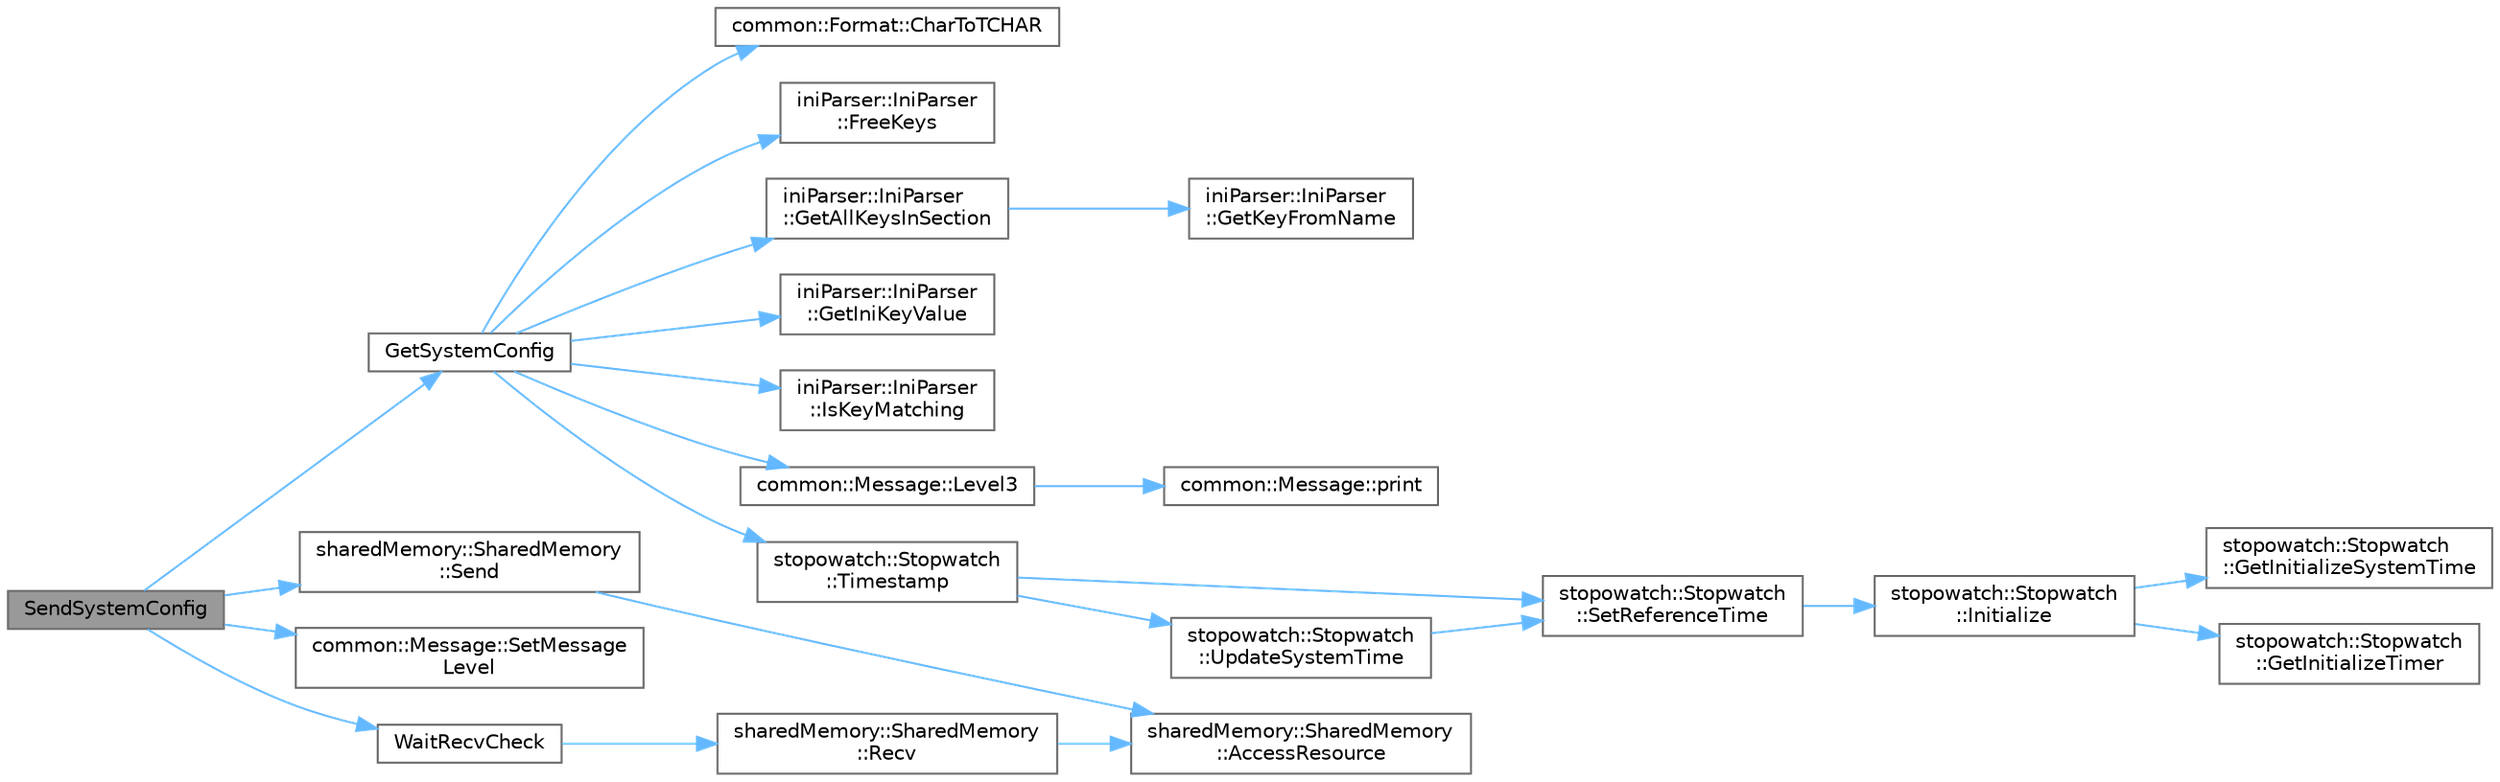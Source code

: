 digraph "SendSystemConfig"
{
 // LATEX_PDF_SIZE
  bgcolor="transparent";
  edge [fontname=Helvetica,fontsize=10,labelfontname=Helvetica,labelfontsize=10];
  node [fontname=Helvetica,fontsize=10,shape=box,height=0.2,width=0.4];
  rankdir="LR";
  Node1 [id="Node000001",label="SendSystemConfig",height=0.2,width=0.4,color="gray40", fillcolor="grey60", style="filled", fontcolor="black",tooltip="시스템 구성 정보를 전송합니다."];
  Node1 -> Node2 [id="edge1_Node000001_Node000002",color="steelblue1",style="solid",tooltip=" "];
  Node2 [id="Node000002",label="GetSystemConfig",height=0.2,width=0.4,color="grey40", fillcolor="white", style="filled",URL="$_win_app_8cpp.html#aee94903f757b096a3d7a3eacf58d8f2f",tooltip="시스템 구성 정보를 가져옵니다."];
  Node2 -> Node3 [id="edge2_Node000002_Node000003",color="steelblue1",style="solid",tooltip=" "];
  Node3 [id="Node000003",label="common::Format::CharToTCHAR",height=0.2,width=0.4,color="grey40", fillcolor="white", style="filled",URL="$classcommon_1_1_format.html#aa3b9e43ab2d7f4445c596e0f6b735a74",tooltip="char* 문자열을 TCHAR* 문자열로 변환하는 함수입니다."];
  Node2 -> Node4 [id="edge3_Node000002_Node000004",color="steelblue1",style="solid",tooltip=" "];
  Node4 [id="Node000004",label="iniParser::IniParser\l::FreeKeys",height=0.2,width=0.4,color="grey40", fillcolor="white", style="filled",URL="$classini_parser_1_1_ini_parser.html#a4498306f4340f406ad3d1f133f2a3a06",tooltip="GetAllKeysInSection 함수에서 반환된 동적 메모리를 해제하는 함수입니다."];
  Node2 -> Node5 [id="edge4_Node000002_Node000005",color="steelblue1",style="solid",tooltip=" "];
  Node5 [id="Node000005",label="iniParser::IniParser\l::GetAllKeysInSection",height=0.2,width=0.4,color="grey40", fillcolor="white", style="filled",URL="$classini_parser_1_1_ini_parser.html#a14ee5fb071a7c66a45d7d92ab325e48e",tooltip="INI 파일의 특정 섹션에서 모든 키를 가져오는 함수입니다."];
  Node5 -> Node6 [id="edge5_Node000005_Node000006",color="steelblue1",style="solid",tooltip=" "];
  Node6 [id="Node000006",label="iniParser::IniParser\l::GetKeyFromName",height=0.2,width=0.4,color="grey40", fillcolor="white", style="filled",URL="$classini_parser_1_1_ini_parser.html#a57f7fba42e1dbc59a9d5fb1ccea49469",tooltip="주어진 문자열에서 키명을 추출하는 함수입니다."];
  Node2 -> Node7 [id="edge6_Node000002_Node000007",color="steelblue1",style="solid",tooltip=" "];
  Node7 [id="Node000007",label="iniParser::IniParser\l::GetIniKeyValue",height=0.2,width=0.4,color="grey40", fillcolor="white", style="filled",URL="$classini_parser_1_1_ini_parser.html#ad13701b97083de63a167d019754f56f2",tooltip="INI 파일로부터 지정된 섹션과 키에 대한 값을 가져오는 함수입니다."];
  Node2 -> Node8 [id="edge7_Node000002_Node000008",color="steelblue1",style="solid",tooltip=" "];
  Node8 [id="Node000008",label="iniParser::IniParser\l::IsKeyMatching",height=0.2,width=0.4,color="grey40", fillcolor="white", style="filled",URL="$classini_parser_1_1_ini_parser.html#a6409dcc4e4e4af1aaac278e15a61a3a2",tooltip="주어진 키 값이 기준 키 값과 지정된 모드에 따라 일치하는지 확인하는 함수입니다."];
  Node2 -> Node9 [id="edge8_Node000002_Node000009",color="steelblue1",style="solid",tooltip=" "];
  Node9 [id="Node000009",label="common::Message::Level3",height=0.2,width=0.4,color="grey40", fillcolor="white", style="filled",URL="$classcommon_1_1_message.html#a47587b821f2c83f89008cc11f387f9db",tooltip="Level 3 메시지를 출력하는 함수입니다."];
  Node9 -> Node10 [id="edge9_Node000009_Node000010",color="steelblue1",style="solid",tooltip=" "];
  Node10 [id="Node000010",label="common::Message::print",height=0.2,width=0.4,color="grey40", fillcolor="white", style="filled",URL="$classcommon_1_1_message.html#ae483efdcb4abf9eb13d618362cf86b51",tooltip="TCHAR 형식의 문자열을 출력하는 일반적인 출력 함수입니다."];
  Node2 -> Node11 [id="edge10_Node000002_Node000011",color="steelblue1",style="solid",tooltip=" "];
  Node11 [id="Node000011",label="stopowatch::Stopwatch\l::Timestamp",height=0.2,width=0.4,color="grey40", fillcolor="white", style="filled",URL="$classstopowatch_1_1_stopwatch.html#aa8017c358d91e6facd902a0f12176da0",tooltip="현재 시간의 타임스탬프를 문자열로 반환하는 함수입니다."];
  Node11 -> Node12 [id="edge11_Node000011_Node000012",color="steelblue1",style="solid",tooltip=" "];
  Node12 [id="Node000012",label="stopowatch::Stopwatch\l::SetReferenceTime",height=0.2,width=0.4,color="grey40", fillcolor="white", style="filled",URL="$classstopowatch_1_1_stopwatch.html#ab9109777a989e397989e57ed02f963aa",tooltip="참조 시간을 설정하는 함수입니다."];
  Node12 -> Node13 [id="edge12_Node000012_Node000013",color="steelblue1",style="solid",tooltip=" "];
  Node13 [id="Node000013",label="stopowatch::Stopwatch\l::Initialize",height=0.2,width=0.4,color="grey40", fillcolor="white", style="filled",URL="$classstopowatch_1_1_stopwatch.html#a7a6a5fa3f41742bb98935745bec45665",tooltip="초기화 함수입니다."];
  Node13 -> Node14 [id="edge13_Node000013_Node000014",color="steelblue1",style="solid",tooltip=" "];
  Node14 [id="Node000014",label="stopowatch::Stopwatch\l::GetInitializeSystemTime",height=0.2,width=0.4,color="grey40", fillcolor="white", style="filled",URL="$classstopowatch_1_1_stopwatch.html#af155ffd67bd7a0ac1694d33b4a97c88e",tooltip="초기 시스템 시간을 가져오는 함수입니다."];
  Node13 -> Node15 [id="edge14_Node000013_Node000015",color="steelblue1",style="solid",tooltip=" "];
  Node15 [id="Node000015",label="stopowatch::Stopwatch\l::GetInitializeTimer",height=0.2,width=0.4,color="grey40", fillcolor="white", style="filled",URL="$classstopowatch_1_1_stopwatch.html#a1e83a2b729d9d09cee68f4343e7935d8",tooltip="초기 타이머를 설정하는 함수입니다."];
  Node11 -> Node16 [id="edge15_Node000011_Node000016",color="steelblue1",style="solid",tooltip=" "];
  Node16 [id="Node000016",label="stopowatch::Stopwatch\l::UpdateSystemTime",height=0.2,width=0.4,color="grey40", fillcolor="white", style="filled",URL="$classstopowatch_1_1_stopwatch.html#a10e8747e2e04ee2a402f848bfb001d99",tooltip="현재 시스템 시간을 업데이트하는 함수입니다."];
  Node16 -> Node12 [id="edge16_Node000016_Node000012",color="steelblue1",style="solid",tooltip=" "];
  Node1 -> Node17 [id="edge17_Node000001_Node000017",color="steelblue1",style="solid",tooltip=" "];
  Node17 [id="Node000017",label="sharedMemory::SharedMemory\l::Send",height=0.2,width=0.4,color="grey40", fillcolor="white", style="filled",URL="$classshared_memory_1_1_shared_memory.html#a212b8529781cfac2d75de64db2abdea6",tooltip="데이터를 송신하는 메서드입니다."];
  Node17 -> Node18 [id="edge18_Node000017_Node000018",color="steelblue1",style="solid",tooltip=" "];
  Node18 [id="Node000018",label="sharedMemory::SharedMemory\l::AccessResource",height=0.2,width=0.4,color="grey40", fillcolor="white", style="filled",URL="$classshared_memory_1_1_shared_memory.html#aac2e636e1bb07c9b201c7df657b48fac",tooltip="공유 리소스에 접근하는 함수입니다."];
  Node1 -> Node19 [id="edge19_Node000001_Node000019",color="steelblue1",style="solid",tooltip=" "];
  Node19 [id="Node000019",label="common::Message::SetMessage\lLevel",height=0.2,width=0.4,color="grey40", fillcolor="white", style="filled",URL="$classcommon_1_1_message.html#a0750c9a0fbeca3ea6755a1dcdbaf3622",tooltip="메시지 레벨을 설정하는 함수입니다."];
  Node1 -> Node20 [id="edge20_Node000001_Node000020",color="steelblue1",style="solid",tooltip=" "];
  Node20 [id="Node000020",label="WaitRecvCheck",height=0.2,width=0.4,color="grey40", fillcolor="white", style="filled",URL="$_win_app_8cpp.html#a1dbc4e0a1498a42d8442c915be7358aa",tooltip="지정된 명령을 수신 대기합니다."];
  Node20 -> Node21 [id="edge21_Node000020_Node000021",color="steelblue1",style="solid",tooltip=" "];
  Node21 [id="Node000021",label="sharedMemory::SharedMemory\l::Recv",height=0.2,width=0.4,color="grey40", fillcolor="white", style="filled",URL="$classshared_memory_1_1_shared_memory.html#aa0ac84da4690d8f02030dce64d794b6a",tooltip="데이터를 수신하는 메서드입니다."];
  Node21 -> Node18 [id="edge22_Node000021_Node000018",color="steelblue1",style="solid",tooltip=" "];
}
